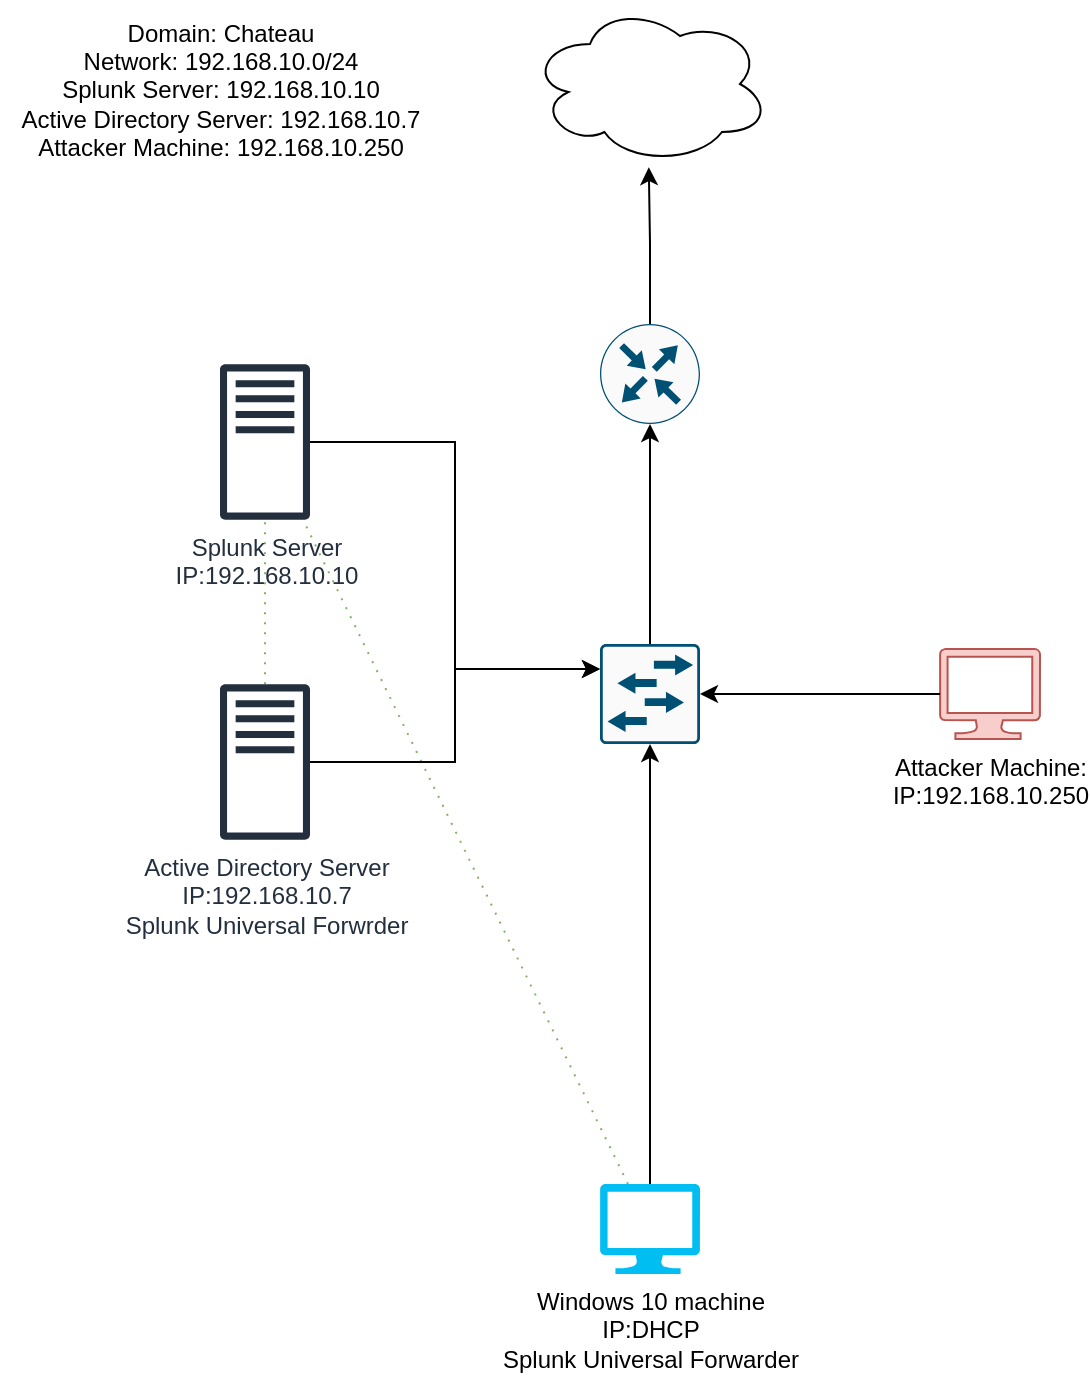 <mxfile version="28.1.2">
  <diagram name="Page-1" id="qRrpazqYG9MgcjG0nJM9">
    <mxGraphModel dx="1426" dy="743" grid="1" gridSize="10" guides="1" tooltips="1" connect="1" arrows="1" fold="1" page="1" pageScale="1" pageWidth="850" pageHeight="1100" math="0" shadow="0">
      <root>
        <mxCell id="0" />
        <mxCell id="1" parent="0" />
        <mxCell id="zkDrdELmQd5sQRVCsmSF-19" value="" style="edgeStyle=orthogonalEdgeStyle;rounded=0;orthogonalLoop=1;jettySize=auto;html=1;dashed=1;dashPattern=1 4;endArrow=none;endFill=0;fillColor=#d5e8d4;strokeColor=#82b366;" edge="1" parent="1" source="zkDrdELmQd5sQRVCsmSF-1" target="zkDrdELmQd5sQRVCsmSF-2">
          <mxGeometry relative="1" as="geometry" />
        </mxCell>
        <mxCell id="zkDrdELmQd5sQRVCsmSF-1" value="Active Directory Server&lt;div&gt;IP:192.168.10.7&lt;/div&gt;&lt;div&gt;Splunk Universal Forwrder&lt;/div&gt;" style="sketch=0;outlineConnect=0;fontColor=#232F3E;gradientColor=none;fillColor=#232F3D;strokeColor=none;dashed=0;verticalLabelPosition=bottom;verticalAlign=top;align=center;html=1;fontSize=12;fontStyle=0;aspect=fixed;pointerEvents=1;shape=mxgraph.aws4.traditional_server;" vertex="1" parent="1">
          <mxGeometry x="120" y="370" width="45" height="78" as="geometry" />
        </mxCell>
        <mxCell id="zkDrdELmQd5sQRVCsmSF-2" value="Splunk Server&lt;div&gt;IP:192.168.10.10&lt;/div&gt;" style="sketch=0;outlineConnect=0;fontColor=#232F3E;gradientColor=none;fillColor=#232F3D;strokeColor=none;dashed=1;verticalLabelPosition=bottom;verticalAlign=top;align=center;html=1;fontSize=12;fontStyle=0;aspect=fixed;pointerEvents=1;shape=mxgraph.aws4.traditional_server;dashPattern=1 2;" vertex="1" parent="1">
          <mxGeometry x="120" y="210" width="45" height="78" as="geometry" />
        </mxCell>
        <mxCell id="zkDrdELmQd5sQRVCsmSF-18" style="rounded=0;orthogonalLoop=1;jettySize=auto;html=1;dashed=1;dashPattern=1 4;endArrow=none;endFill=0;fillColor=#d5e8d4;strokeColor=#82b366;" edge="1" parent="1" source="zkDrdELmQd5sQRVCsmSF-3" target="zkDrdELmQd5sQRVCsmSF-2">
          <mxGeometry relative="1" as="geometry" />
        </mxCell>
        <mxCell id="zkDrdELmQd5sQRVCsmSF-3" value="Windows 10 machine&lt;div&gt;IP:DHCP&lt;/div&gt;&lt;div&gt;Splunk Universal Forwarder&lt;/div&gt;" style="verticalLabelPosition=bottom;html=1;verticalAlign=top;align=center;strokeColor=none;fillColor=#00BEF2;shape=mxgraph.azure.computer;pointerEvents=1;" vertex="1" parent="1">
          <mxGeometry x="310" y="620" width="50" height="45" as="geometry" />
        </mxCell>
        <mxCell id="zkDrdELmQd5sQRVCsmSF-4" value="Attacker Machine:&lt;div&gt;IP:192.168.10.250&lt;/div&gt;" style="verticalLabelPosition=bottom;html=1;verticalAlign=top;align=center;strokeColor=#b85450;fillColor=#f8cecc;shape=mxgraph.azure.computer;pointerEvents=1;" vertex="1" parent="1">
          <mxGeometry x="480" y="352.5" width="50" height="45" as="geometry" />
        </mxCell>
        <mxCell id="zkDrdELmQd5sQRVCsmSF-5" value="" style="sketch=0;points=[[0.015,0.015,0],[0.985,0.015,0],[0.985,0.985,0],[0.015,0.985,0],[0.25,0,0],[0.5,0,0],[0.75,0,0],[1,0.25,0],[1,0.5,0],[1,0.75,0],[0.75,1,0],[0.5,1,0],[0.25,1,0],[0,0.75,0],[0,0.5,0],[0,0.25,0]];verticalLabelPosition=bottom;html=1;verticalAlign=top;aspect=fixed;align=center;pointerEvents=1;shape=mxgraph.cisco19.rect;prIcon=l2_switch;fillColor=#FAFAFA;strokeColor=#005073;" vertex="1" parent="1">
          <mxGeometry x="310" y="350" width="50" height="50" as="geometry" />
        </mxCell>
        <mxCell id="zkDrdELmQd5sQRVCsmSF-7" value="" style="sketch=0;points=[[0.5,0,0],[1,0.5,0],[0.5,1,0],[0,0.5,0],[0.145,0.145,0],[0.856,0.145,0],[0.855,0.856,0],[0.145,0.855,0]];verticalLabelPosition=bottom;html=1;verticalAlign=top;aspect=fixed;align=center;pointerEvents=1;shape=mxgraph.cisco19.rect;prIcon=router;fillColor=#FAFAFA;strokeColor=#005073;" vertex="1" parent="1">
          <mxGeometry x="310" y="190" width="50" height="50" as="geometry" />
        </mxCell>
        <mxCell id="zkDrdELmQd5sQRVCsmSF-8" value="" style="ellipse;shape=cloud;whiteSpace=wrap;html=1;" vertex="1" parent="1">
          <mxGeometry x="275" y="30" width="120" height="80" as="geometry" />
        </mxCell>
        <mxCell id="zkDrdELmQd5sQRVCsmSF-9" style="edgeStyle=orthogonalEdgeStyle;rounded=0;orthogonalLoop=1;jettySize=auto;html=1;entryX=0.5;entryY=1;entryDx=0;entryDy=0;entryPerimeter=0;" edge="1" parent="1" source="zkDrdELmQd5sQRVCsmSF-3" target="zkDrdELmQd5sQRVCsmSF-5">
          <mxGeometry relative="1" as="geometry" />
        </mxCell>
        <mxCell id="zkDrdELmQd5sQRVCsmSF-11" style="edgeStyle=orthogonalEdgeStyle;rounded=0;orthogonalLoop=1;jettySize=auto;html=1;entryX=1;entryY=0.5;entryDx=0;entryDy=0;entryPerimeter=0;" edge="1" parent="1" source="zkDrdELmQd5sQRVCsmSF-4" target="zkDrdELmQd5sQRVCsmSF-5">
          <mxGeometry relative="1" as="geometry" />
        </mxCell>
        <mxCell id="zkDrdELmQd5sQRVCsmSF-12" style="edgeStyle=orthogonalEdgeStyle;rounded=0;orthogonalLoop=1;jettySize=auto;html=1;entryX=0;entryY=0.25;entryDx=0;entryDy=0;entryPerimeter=0;" edge="1" parent="1" source="zkDrdELmQd5sQRVCsmSF-2" target="zkDrdELmQd5sQRVCsmSF-5">
          <mxGeometry relative="1" as="geometry" />
        </mxCell>
        <mxCell id="zkDrdELmQd5sQRVCsmSF-13" style="edgeStyle=orthogonalEdgeStyle;rounded=0;orthogonalLoop=1;jettySize=auto;html=1;entryX=0;entryY=0.25;entryDx=0;entryDy=0;entryPerimeter=0;" edge="1" parent="1" source="zkDrdELmQd5sQRVCsmSF-1" target="zkDrdELmQd5sQRVCsmSF-5">
          <mxGeometry relative="1" as="geometry" />
        </mxCell>
        <mxCell id="zkDrdELmQd5sQRVCsmSF-14" style="edgeStyle=orthogonalEdgeStyle;rounded=0;orthogonalLoop=1;jettySize=auto;html=1;entryX=0.5;entryY=1;entryDx=0;entryDy=0;entryPerimeter=0;" edge="1" parent="1" source="zkDrdELmQd5sQRVCsmSF-5" target="zkDrdELmQd5sQRVCsmSF-7">
          <mxGeometry relative="1" as="geometry" />
        </mxCell>
        <mxCell id="zkDrdELmQd5sQRVCsmSF-15" style="edgeStyle=orthogonalEdgeStyle;rounded=0;orthogonalLoop=1;jettySize=auto;html=1;entryX=0.495;entryY=1.02;entryDx=0;entryDy=0;entryPerimeter=0;" edge="1" parent="1" source="zkDrdELmQd5sQRVCsmSF-7" target="zkDrdELmQd5sQRVCsmSF-8">
          <mxGeometry relative="1" as="geometry" />
        </mxCell>
        <mxCell id="zkDrdELmQd5sQRVCsmSF-16" value="Domain: Chateau&lt;div&gt;Network: 192.168.10.0/24&lt;/div&gt;&lt;div&gt;Splunk Server: 192.168.10.10&lt;/div&gt;&lt;div&gt;Active Directory Server: 192.168.10.7&lt;/div&gt;&lt;div&gt;Attacker Machine: 192.168.10.250&lt;/div&gt;" style="text;html=1;align=center;verticalAlign=middle;resizable=0;points=[];autosize=1;strokeColor=none;fillColor=none;" vertex="1" parent="1">
          <mxGeometry x="10" y="28" width="220" height="90" as="geometry" />
        </mxCell>
      </root>
    </mxGraphModel>
  </diagram>
</mxfile>
